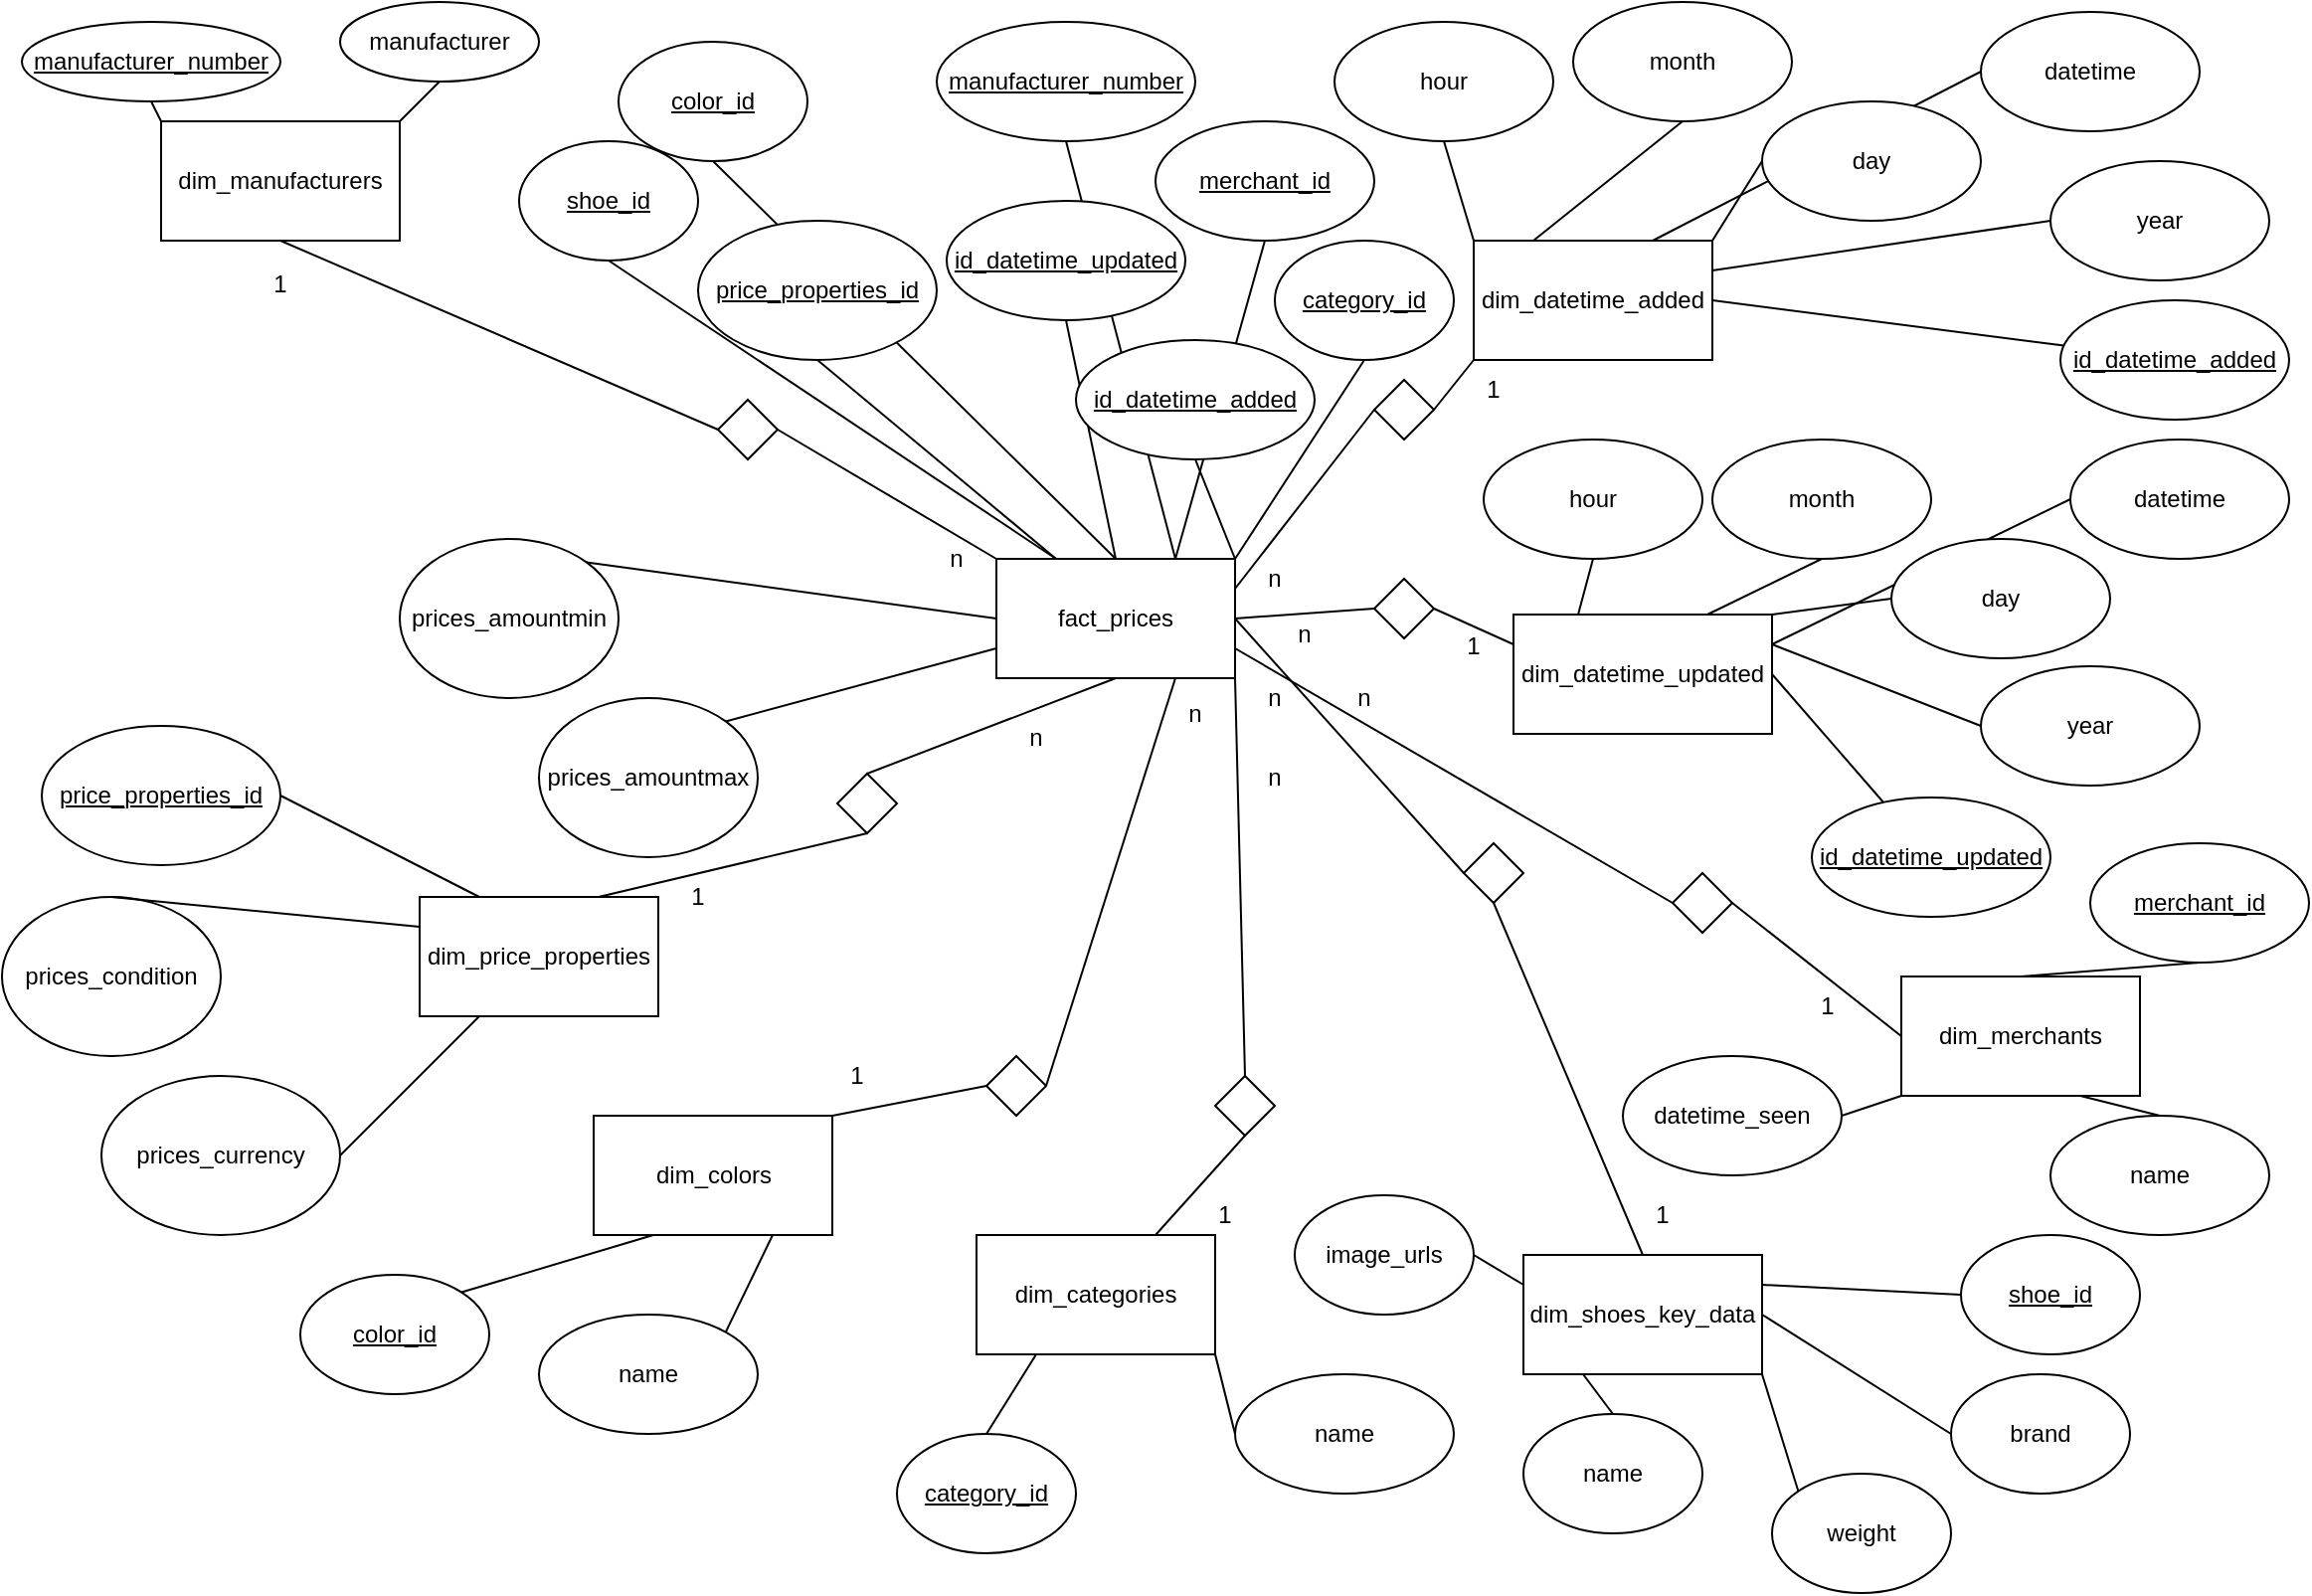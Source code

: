 <mxfile version="17.2.4" type="device"><diagram id="G5-eMCKx-v2R43UTRQHc" name="Seite-1"><mxGraphModel dx="1342" dy="1025" grid="1" gridSize="10" guides="1" tooltips="1" connect="1" arrows="1" fold="1" page="1" pageScale="1" pageWidth="1169" pageHeight="827" math="0" shadow="0"><root><mxCell id="0"/><mxCell id="1" parent="0"/><mxCell id="Bftpo9-n0Jz7RpB1XLd3-3" value="" style="endArrow=none;html=1;entryX=0;entryY=0.5;entryDx=0;entryDy=0;exitX=1;exitY=0.25;exitDx=0;exitDy=0;" parent="1" source="89u8BPrS_BYqAdpew1-S-1" target="Bftpo9-n0Jz7RpB1XLd3-4" edge="1"><mxGeometry width="50" height="50" relative="1" as="geometry"><mxPoint x="877.5" y="345" as="sourcePoint"/><mxPoint x="1082.5" y="320" as="targetPoint"/></mxGeometry></mxCell><mxCell id="Bftpo9-n0Jz7RpB1XLd3-2" value="" style="endArrow=none;html=1;entryX=0;entryY=0.5;entryDx=0;entryDy=0;exitX=0.75;exitY=0;exitDx=0;exitDy=0;" parent="1" source="UDR4d4buY-KJg0Z06JHz-38" target="Bftpo9-n0Jz7RpB1XLd3-1" edge="1"><mxGeometry width="50" height="50" relative="1" as="geometry"><mxPoint x="970" y="85" as="sourcePoint"/><mxPoint x="1035" y="105" as="targetPoint"/></mxGeometry></mxCell><mxCell id="89u8BPrS_BYqAdpew1-S-20" value="" style="endArrow=none;html=1;rounded=0;entryX=0.5;entryY=1;entryDx=0;entryDy=0;exitX=0.5;exitY=0;exitDx=0;exitDy=0;" parent="1" source="UDR4d4buY-KJg0Z06JHz-1" target="89u8BPrS_BYqAdpew1-S-17" edge="1"><mxGeometry width="50" height="50" relative="1" as="geometry"><mxPoint x="960" y="440" as="sourcePoint"/><mxPoint x="1010" y="390" as="targetPoint"/></mxGeometry></mxCell><mxCell id="UDR4d4buY-KJg0Z06JHz-93" value="" style="endArrow=none;html=1;entryX=0.5;entryY=1;entryDx=0;entryDy=0;exitX=0.75;exitY=0;exitDx=0;exitDy=0;" parent="1" source="UDR4d4buY-KJg0Z06JHz-1" target="UDR4d4buY-KJg0Z06JHz-20" edge="1"><mxGeometry width="50" height="50" relative="1" as="geometry"><mxPoint x="720" y="370" as="sourcePoint"/><mxPoint x="770" y="320" as="targetPoint"/></mxGeometry></mxCell><mxCell id="5wCv0b--MJAMVADPDnrX-3" value="" style="endArrow=none;html=1;exitX=0.5;exitY=1;exitDx=0;exitDy=0;entryX=0.75;entryY=0;entryDx=0;entryDy=0;" parent="1" source="UDR4d4buY-KJg0Z06JHz-87" target="UDR4d4buY-KJg0Z06JHz-1" edge="1"><mxGeometry width="50" height="50" relative="1" as="geometry"><mxPoint x="740" y="400" as="sourcePoint"/><mxPoint x="790" y="350" as="targetPoint"/></mxGeometry></mxCell><mxCell id="UDR4d4buY-KJg0Z06JHz-123" value="" style="endArrow=none;html=1;entryX=0.75;entryY=1;entryDx=0;entryDy=0;exitX=1;exitY=0.5;exitDx=0;exitDy=0;" parent="1" source="UDR4d4buY-KJg0Z06JHz-113" target="UDR4d4buY-KJg0Z06JHz-1" edge="1"><mxGeometry width="50" height="50" relative="1" as="geometry"><mxPoint x="750" y="440" as="sourcePoint"/><mxPoint x="800" y="390" as="targetPoint"/></mxGeometry></mxCell><mxCell id="UDR4d4buY-KJg0Z06JHz-104" value="" style="endArrow=none;html=1;entryX=0.5;entryY=1;entryDx=0;entryDy=0;exitX=0.5;exitY=0;exitDx=0;exitDy=0;" parent="1" source="UDR4d4buY-KJg0Z06JHz-1" target="UDR4d4buY-KJg0Z06JHz-80" edge="1"><mxGeometry width="50" height="50" relative="1" as="geometry"><mxPoint x="700" y="350" as="sourcePoint"/><mxPoint x="750" y="300" as="targetPoint"/></mxGeometry></mxCell><mxCell id="UDR4d4buY-KJg0Z06JHz-1" value="fact_prices" style="rounded=0;whiteSpace=wrap;html=1;" parent="1" vertex="1"><mxGeometry x="500" y="290" width="120" height="60" as="geometry"/></mxCell><mxCell id="UDR4d4buY-KJg0Z06JHz-2" value="dim_manufacturers" style="rounded=0;whiteSpace=wrap;html=1;" parent="1" vertex="1"><mxGeometry x="80" y="70" width="120" height="60" as="geometry"/></mxCell><mxCell id="UDR4d4buY-KJg0Z06JHz-3" value="dim_shoes_key_data" style="rounded=0;whiteSpace=wrap;html=1;" parent="1" vertex="1"><mxGeometry x="765" y="640" width="120" height="60" as="geometry"/></mxCell><mxCell id="UDR4d4buY-KJg0Z06JHz-4" value="" style="rhombus;whiteSpace=wrap;html=1;" parent="1" vertex="1"><mxGeometry x="360" y="210" width="30" height="30" as="geometry"/></mxCell><mxCell id="UDR4d4buY-KJg0Z06JHz-5" value="" style="rhombus;whiteSpace=wrap;html=1;" parent="1" vertex="1"><mxGeometry x="735" y="433" width="30" height="30" as="geometry"/></mxCell><mxCell id="UDR4d4buY-KJg0Z06JHz-8" value="" style="endArrow=none;html=1;entryX=0;entryY=0;entryDx=0;entryDy=0;exitX=1;exitY=0.5;exitDx=0;exitDy=0;" parent="1" source="UDR4d4buY-KJg0Z06JHz-4" target="UDR4d4buY-KJg0Z06JHz-1" edge="1"><mxGeometry width="50" height="50" relative="1" as="geometry"><mxPoint x="520" y="520" as="sourcePoint"/><mxPoint x="570" y="470" as="targetPoint"/></mxGeometry></mxCell><mxCell id="UDR4d4buY-KJg0Z06JHz-9" value="" style="endArrow=none;html=1;entryX=0;entryY=0.5;entryDx=0;entryDy=0;exitX=0.5;exitY=1;exitDx=0;exitDy=0;" parent="1" source="UDR4d4buY-KJg0Z06JHz-2" target="UDR4d4buY-KJg0Z06JHz-4" edge="1"><mxGeometry width="50" height="50" relative="1" as="geometry"><mxPoint x="520" y="520" as="sourcePoint"/><mxPoint x="570" y="470" as="targetPoint"/></mxGeometry></mxCell><mxCell id="UDR4d4buY-KJg0Z06JHz-10" value="" style="endArrow=none;html=1;entryX=1;entryY=0.5;entryDx=0;entryDy=0;exitX=0;exitY=0.5;exitDx=0;exitDy=0;" parent="1" source="UDR4d4buY-KJg0Z06JHz-5" target="UDR4d4buY-KJg0Z06JHz-1" edge="1"><mxGeometry width="50" height="50" relative="1" as="geometry"><mxPoint x="520" y="520" as="sourcePoint"/><mxPoint x="570" y="470" as="targetPoint"/></mxGeometry></mxCell><mxCell id="UDR4d4buY-KJg0Z06JHz-11" value="" style="endArrow=none;html=1;entryX=0.5;entryY=1;entryDx=0;entryDy=0;exitX=0.5;exitY=0;exitDx=0;exitDy=0;" parent="1" source="UDR4d4buY-KJg0Z06JHz-3" target="UDR4d4buY-KJg0Z06JHz-5" edge="1"><mxGeometry width="50" height="50" relative="1" as="geometry"><mxPoint x="520" y="520" as="sourcePoint"/><mxPoint x="570" y="470" as="targetPoint"/></mxGeometry></mxCell><mxCell id="UDR4d4buY-KJg0Z06JHz-12" value="n" style="text;html=1;strokeColor=none;fillColor=none;align=center;verticalAlign=middle;whiteSpace=wrap;rounded=0;" parent="1" vertex="1"><mxGeometry x="460" y="280" width="40" height="20" as="geometry"/></mxCell><mxCell id="UDR4d4buY-KJg0Z06JHz-13" value="n" style="text;html=1;strokeColor=none;fillColor=none;align=center;verticalAlign=middle;whiteSpace=wrap;rounded=0;" parent="1" vertex="1"><mxGeometry x="620" y="350" width="40" height="20" as="geometry"/></mxCell><mxCell id="UDR4d4buY-KJg0Z06JHz-14" value="1" style="text;html=1;strokeColor=none;fillColor=none;align=center;verticalAlign=middle;whiteSpace=wrap;rounded=0;" parent="1" vertex="1"><mxGeometry x="815" y="610" width="40" height="20" as="geometry"/></mxCell><mxCell id="UDR4d4buY-KJg0Z06JHz-15" value="1" style="text;html=1;strokeColor=none;fillColor=none;align=center;verticalAlign=middle;whiteSpace=wrap;rounded=0;" parent="1" vertex="1"><mxGeometry x="120" y="142" width="40" height="20" as="geometry"/></mxCell><mxCell id="UDR4d4buY-KJg0Z06JHz-16" value="&lt;u&gt;shoe_id&lt;/u&gt;" style="ellipse;whiteSpace=wrap;html=1;" parent="1" vertex="1"><mxGeometry x="985" y="630" width="90" height="60" as="geometry"/></mxCell><mxCell id="UDR4d4buY-KJg0Z06JHz-17" value="" style="endArrow=none;html=1;entryX=1;entryY=0.25;entryDx=0;entryDy=0;exitX=0;exitY=0.5;exitDx=0;exitDy=0;" parent="1" source="UDR4d4buY-KJg0Z06JHz-16" target="UDR4d4buY-KJg0Z06JHz-3" edge="1"><mxGeometry width="50" height="50" relative="1" as="geometry"><mxPoint x="670" y="350" as="sourcePoint"/><mxPoint x="670" y="300" as="targetPoint"/></mxGeometry></mxCell><mxCell id="UDR4d4buY-KJg0Z06JHz-18" value="brand" style="ellipse;whiteSpace=wrap;html=1;" parent="1" vertex="1"><mxGeometry x="980" y="700" width="90" height="60" as="geometry"/></mxCell><mxCell id="UDR4d4buY-KJg0Z06JHz-19" value="" style="endArrow=none;html=1;entryX=1;entryY=0.5;entryDx=0;entryDy=0;exitX=0;exitY=0.5;exitDx=0;exitDy=0;" parent="1" source="UDR4d4buY-KJg0Z06JHz-18" target="UDR4d4buY-KJg0Z06JHz-3" edge="1"><mxGeometry width="50" height="50" relative="1" as="geometry"><mxPoint x="620" y="550" as="sourcePoint"/><mxPoint x="670" y="500" as="targetPoint"/></mxGeometry></mxCell><mxCell id="UDR4d4buY-KJg0Z06JHz-20" value="&lt;u&gt;manufacturer_number&lt;/u&gt;" style="ellipse;whiteSpace=wrap;html=1;" parent="1" vertex="1"><mxGeometry x="470" y="20" width="130" height="60" as="geometry"/></mxCell><mxCell id="UDR4d4buY-KJg0Z06JHz-21" value="&lt;u&gt;shoe_id&lt;/u&gt;" style="ellipse;whiteSpace=wrap;html=1;" parent="1" vertex="1"><mxGeometry x="260" y="80" width="90" height="60" as="geometry"/></mxCell><mxCell id="UDR4d4buY-KJg0Z06JHz-22" value="" style="endArrow=none;html=1;entryX=0.5;entryY=1;entryDx=0;entryDy=0;exitX=0.25;exitY=0;exitDx=0;exitDy=0;" parent="1" source="UDR4d4buY-KJg0Z06JHz-1" target="UDR4d4buY-KJg0Z06JHz-21" edge="1"><mxGeometry width="50" height="50" relative="1" as="geometry"><mxPoint x="620" y="350" as="sourcePoint"/><mxPoint x="670" y="300" as="targetPoint"/></mxGeometry></mxCell><mxCell id="UDR4d4buY-KJg0Z06JHz-24" value="&lt;u&gt;manufacturer_number&lt;/u&gt;" style="ellipse;whiteSpace=wrap;html=1;" parent="1" vertex="1"><mxGeometry x="10" y="20" width="130" height="40" as="geometry"/></mxCell><mxCell id="UDR4d4buY-KJg0Z06JHz-25" value="" style="endArrow=none;html=1;entryX=0.5;entryY=1;entryDx=0;entryDy=0;exitX=0;exitY=0;exitDx=0;exitDy=0;" parent="1" source="UDR4d4buY-KJg0Z06JHz-2" target="UDR4d4buY-KJg0Z06JHz-24" edge="1"><mxGeometry width="50" height="50" relative="1" as="geometry"><mxPoint x="620" y="250" as="sourcePoint"/><mxPoint x="670" y="200" as="targetPoint"/></mxGeometry></mxCell><mxCell id="UDR4d4buY-KJg0Z06JHz-26" value="manufacturer" style="ellipse;whiteSpace=wrap;html=1;" parent="1" vertex="1"><mxGeometry x="170" y="10" width="100" height="40" as="geometry"/></mxCell><mxCell id="UDR4d4buY-KJg0Z06JHz-27" value="" style="endArrow=none;html=1;entryX=0.5;entryY=1;entryDx=0;entryDy=0;exitX=1;exitY=0;exitDx=0;exitDy=0;" parent="1" source="UDR4d4buY-KJg0Z06JHz-2" target="UDR4d4buY-KJg0Z06JHz-26" edge="1"><mxGeometry width="50" height="50" relative="1" as="geometry"><mxPoint x="620" y="250" as="sourcePoint"/><mxPoint x="670" y="200" as="targetPoint"/></mxGeometry></mxCell><mxCell id="UDR4d4buY-KJg0Z06JHz-28" value="prices_amountmin" style="ellipse;whiteSpace=wrap;html=1;" parent="1" vertex="1"><mxGeometry x="200" y="280" width="110" height="80" as="geometry"/></mxCell><mxCell id="UDR4d4buY-KJg0Z06JHz-29" value="prices_amountmax" style="ellipse;whiteSpace=wrap;html=1;" parent="1" vertex="1"><mxGeometry x="270" y="360" width="110" height="80" as="geometry"/></mxCell><mxCell id="UDR4d4buY-KJg0Z06JHz-30" value="" style="endArrow=none;html=1;entryX=1;entryY=0;entryDx=0;entryDy=0;exitX=0;exitY=0.5;exitDx=0;exitDy=0;" parent="1" source="UDR4d4buY-KJg0Z06JHz-1" target="UDR4d4buY-KJg0Z06JHz-28" edge="1"><mxGeometry width="50" height="50" relative="1" as="geometry"><mxPoint x="620" y="350" as="sourcePoint"/><mxPoint x="670" y="300" as="targetPoint"/></mxGeometry></mxCell><mxCell id="UDR4d4buY-KJg0Z06JHz-32" value="prices_currency" style="ellipse;whiteSpace=wrap;html=1;" parent="1" vertex="1"><mxGeometry x="50" y="550" width="120" height="80" as="geometry"/></mxCell><mxCell id="UDR4d4buY-KJg0Z06JHz-36" value="prices_condition" style="ellipse;whiteSpace=wrap;html=1;" parent="1" vertex="1"><mxGeometry y="460" width="110" height="80" as="geometry"/></mxCell><mxCell id="UDR4d4buY-KJg0Z06JHz-37" value="dim_price_properties" style="rounded=0;whiteSpace=wrap;html=1;" parent="1" vertex="1"><mxGeometry x="210" y="460" width="120" height="60" as="geometry"/></mxCell><mxCell id="UDR4d4buY-KJg0Z06JHz-38" value="dim_datetime_added" style="rounded=0;whiteSpace=wrap;html=1;" parent="1" vertex="1"><mxGeometry x="740" y="130" width="120" height="60" as="geometry"/></mxCell><mxCell id="UDR4d4buY-KJg0Z06JHz-40" value="" style="rhombus;whiteSpace=wrap;html=1;" parent="1" vertex="1"><mxGeometry x="690" y="200" width="30" height="30" as="geometry"/></mxCell><mxCell id="UDR4d4buY-KJg0Z06JHz-41" value="" style="endArrow=none;html=1;entryX=0;entryY=0.5;entryDx=0;entryDy=0;exitX=1;exitY=0.25;exitDx=0;exitDy=0;" parent="1" source="UDR4d4buY-KJg0Z06JHz-1" target="UDR4d4buY-KJg0Z06JHz-40" edge="1"><mxGeometry width="50" height="50" relative="1" as="geometry"><mxPoint x="650" y="300" as="sourcePoint"/><mxPoint x="710" y="360" as="targetPoint"/></mxGeometry></mxCell><mxCell id="UDR4d4buY-KJg0Z06JHz-42" value="" style="endArrow=none;html=1;entryX=0;entryY=1;entryDx=0;entryDy=0;exitX=1;exitY=0.5;exitDx=0;exitDy=0;" parent="1" source="UDR4d4buY-KJg0Z06JHz-40" target="UDR4d4buY-KJg0Z06JHz-38" edge="1"><mxGeometry width="50" height="50" relative="1" as="geometry"><mxPoint x="660" y="410" as="sourcePoint"/><mxPoint x="710" y="360" as="targetPoint"/></mxGeometry></mxCell><mxCell id="UDR4d4buY-KJg0Z06JHz-46" value="" style="endArrow=none;html=1;exitX=0.5;exitY=0;exitDx=0;exitDy=0;entryX=0;entryY=0.25;entryDx=0;entryDy=0;" parent="1" source="UDR4d4buY-KJg0Z06JHz-36" target="UDR4d4buY-KJg0Z06JHz-37" edge="1"><mxGeometry width="50" height="50" relative="1" as="geometry"><mxPoint x="660" y="410" as="sourcePoint"/><mxPoint x="710" y="360" as="targetPoint"/></mxGeometry></mxCell><mxCell id="UDR4d4buY-KJg0Z06JHz-48" value="" style="rhombus;whiteSpace=wrap;html=1;" parent="1" vertex="1"><mxGeometry x="420" y="398" width="30" height="30" as="geometry"/></mxCell><mxCell id="UDR4d4buY-KJg0Z06JHz-50" value="" style="endArrow=none;html=1;exitX=0.5;exitY=0;exitDx=0;exitDy=0;entryX=0.5;entryY=1;entryDx=0;entryDy=0;" parent="1" source="UDR4d4buY-KJg0Z06JHz-48" target="UDR4d4buY-KJg0Z06JHz-1" edge="1"><mxGeometry width="50" height="50" relative="1" as="geometry"><mxPoint x="660" y="410" as="sourcePoint"/><mxPoint x="710" y="360" as="targetPoint"/></mxGeometry></mxCell><mxCell id="UDR4d4buY-KJg0Z06JHz-51" value="" style="endArrow=none;html=1;exitX=0.75;exitY=0;exitDx=0;exitDy=0;entryX=0.5;entryY=1;entryDx=0;entryDy=0;" parent="1" source="UDR4d4buY-KJg0Z06JHz-37" target="UDR4d4buY-KJg0Z06JHz-48" edge="1"><mxGeometry width="50" height="50" relative="1" as="geometry"><mxPoint x="660" y="410" as="sourcePoint"/><mxPoint x="710" y="360" as="targetPoint"/></mxGeometry></mxCell><mxCell id="UDR4d4buY-KJg0Z06JHz-53" value="n" style="text;html=1;strokeColor=none;fillColor=none;align=center;verticalAlign=middle;whiteSpace=wrap;rounded=0;" parent="1" vertex="1"><mxGeometry x="620" y="290" width="40" height="20" as="geometry"/></mxCell><mxCell id="UDR4d4buY-KJg0Z06JHz-56" value="1" style="text;html=1;strokeColor=none;fillColor=none;align=center;verticalAlign=middle;whiteSpace=wrap;rounded=0;" parent="1" vertex="1"><mxGeometry x="730" y="195" width="40" height="20" as="geometry"/></mxCell><mxCell id="UDR4d4buY-KJg0Z06JHz-57" value="1" style="text;html=1;strokeColor=none;fillColor=none;align=center;verticalAlign=middle;whiteSpace=wrap;rounded=0;" parent="1" vertex="1"><mxGeometry x="330" y="450" width="40" height="20" as="geometry"/></mxCell><mxCell id="UDR4d4buY-KJg0Z06JHz-58" value="&lt;u&gt;id_datetime_added&lt;/u&gt;" style="ellipse;whiteSpace=wrap;html=1;" parent="1" vertex="1"><mxGeometry x="540" y="180" width="120" height="60" as="geometry"/></mxCell><mxCell id="UDR4d4buY-KJg0Z06JHz-62" value="hour" style="ellipse;whiteSpace=wrap;html=1;" parent="1" vertex="1"><mxGeometry x="670" y="20" width="110" height="60" as="geometry"/></mxCell><mxCell id="UDR4d4buY-KJg0Z06JHz-64" value="month" style="ellipse;whiteSpace=wrap;html=1;" parent="1" vertex="1"><mxGeometry x="790" y="10" width="110" height="60" as="geometry"/></mxCell><mxCell id="UDR4d4buY-KJg0Z06JHz-65" value="day" style="ellipse;whiteSpace=wrap;html=1;" parent="1" vertex="1"><mxGeometry x="885" y="60" width="110" height="60" as="geometry"/></mxCell><mxCell id="UDR4d4buY-KJg0Z06JHz-66" value="year" style="ellipse;whiteSpace=wrap;html=1;" parent="1" vertex="1"><mxGeometry x="1030" y="90" width="110" height="60" as="geometry"/></mxCell><mxCell id="UDR4d4buY-KJg0Z06JHz-67" value="" style="endArrow=none;html=1;entryX=0.5;entryY=1;entryDx=0;entryDy=0;exitX=0;exitY=0;exitDx=0;exitDy=0;" parent="1" source="UDR4d4buY-KJg0Z06JHz-38" target="UDR4d4buY-KJg0Z06JHz-62" edge="1"><mxGeometry width="50" height="50" relative="1" as="geometry"><mxPoint x="510" y="250" as="sourcePoint"/><mxPoint x="560" y="200" as="targetPoint"/></mxGeometry></mxCell><mxCell id="UDR4d4buY-KJg0Z06JHz-68" value="" style="endArrow=none;html=1;entryX=0.5;entryY=1;entryDx=0;entryDy=0;exitX=0.25;exitY=0;exitDx=0;exitDy=0;" parent="1" source="UDR4d4buY-KJg0Z06JHz-38" target="UDR4d4buY-KJg0Z06JHz-64" edge="1"><mxGeometry width="50" height="50" relative="1" as="geometry"><mxPoint x="770" y="120" as="sourcePoint"/><mxPoint x="560" y="200" as="targetPoint"/></mxGeometry></mxCell><mxCell id="UDR4d4buY-KJg0Z06JHz-69" value="" style="endArrow=none;html=1;entryX=0;entryY=0.5;entryDx=0;entryDy=0;exitX=1;exitY=0;exitDx=0;exitDy=0;" parent="1" source="UDR4d4buY-KJg0Z06JHz-38" target="UDR4d4buY-KJg0Z06JHz-65" edge="1"><mxGeometry width="50" height="50" relative="1" as="geometry"><mxPoint x="860" y="170" as="sourcePoint"/><mxPoint x="925" y="150" as="targetPoint"/></mxGeometry></mxCell><mxCell id="UDR4d4buY-KJg0Z06JHz-70" value="" style="endArrow=none;html=1;entryX=0;entryY=0.5;entryDx=0;entryDy=0;exitX=1;exitY=0.25;exitDx=0;exitDy=0;" parent="1" source="UDR4d4buY-KJg0Z06JHz-38" target="UDR4d4buY-KJg0Z06JHz-66" edge="1"><mxGeometry width="50" height="50" relative="1" as="geometry"><mxPoint x="510" y="250" as="sourcePoint"/><mxPoint x="560" y="200" as="targetPoint"/></mxGeometry></mxCell><mxCell id="UDR4d4buY-KJg0Z06JHz-73" value="&lt;u&gt;id_datetime_added&lt;/u&gt;" style="ellipse;whiteSpace=wrap;html=1;" parent="1" vertex="1"><mxGeometry x="1035" y="160" width="115" height="60" as="geometry"/></mxCell><mxCell id="UDR4d4buY-KJg0Z06JHz-74" value="" style="endArrow=none;html=1;entryX=1;entryY=0.5;entryDx=0;entryDy=0;" parent="1" source="UDR4d4buY-KJg0Z06JHz-73" target="UDR4d4buY-KJg0Z06JHz-38" edge="1"><mxGeometry width="50" height="50" relative="1" as="geometry"><mxPoint x="510" y="370" as="sourcePoint"/><mxPoint x="560" y="320" as="targetPoint"/></mxGeometry></mxCell><mxCell id="UDR4d4buY-KJg0Z06JHz-75" value="&lt;span&gt;&lt;u&gt;price_properties_id&lt;/u&gt;&lt;/span&gt;" style="ellipse;whiteSpace=wrap;html=1;" parent="1" vertex="1"><mxGeometry x="20" y="374" width="120" height="70" as="geometry"/></mxCell><mxCell id="UDR4d4buY-KJg0Z06JHz-76" value="" style="endArrow=none;html=1;exitX=0.25;exitY=0;exitDx=0;exitDy=0;entryX=1;entryY=0.5;entryDx=0;entryDy=0;" parent="1" source="UDR4d4buY-KJg0Z06JHz-37" target="UDR4d4buY-KJg0Z06JHz-75" edge="1"><mxGeometry width="50" height="50" relative="1" as="geometry"><mxPoint x="660" y="410" as="sourcePoint"/><mxPoint x="710" y="360" as="targetPoint"/></mxGeometry></mxCell><mxCell id="UDR4d4buY-KJg0Z06JHz-77" value="name" style="ellipse;whiteSpace=wrap;html=1;" parent="1" vertex="1"><mxGeometry x="765" y="720" width="90" height="60" as="geometry"/></mxCell><mxCell id="UDR4d4buY-KJg0Z06JHz-79" value="" style="endArrow=none;html=1;exitX=0.5;exitY=0;exitDx=0;exitDy=0;entryX=0.25;entryY=1;entryDx=0;entryDy=0;" parent="1" source="UDR4d4buY-KJg0Z06JHz-77" target="UDR4d4buY-KJg0Z06JHz-3" edge="1"><mxGeometry width="50" height="50" relative="1" as="geometry"><mxPoint x="660" y="410" as="sourcePoint"/><mxPoint x="710" y="360" as="targetPoint"/></mxGeometry></mxCell><mxCell id="UDR4d4buY-KJg0Z06JHz-80" value="&lt;u&gt;color_id&lt;/u&gt;" style="ellipse;whiteSpace=wrap;html=1;" parent="1" vertex="1"><mxGeometry x="310" y="30" width="95" height="60" as="geometry"/></mxCell><mxCell id="UDR4d4buY-KJg0Z06JHz-83" value="&lt;u&gt;category_id&lt;/u&gt;" style="ellipse;whiteSpace=wrap;html=1;" parent="1" vertex="1"><mxGeometry x="640" y="130" width="90" height="60" as="geometry"/></mxCell><mxCell id="UDR4d4buY-KJg0Z06JHz-85" value="image_urls" style="ellipse;whiteSpace=wrap;html=1;" parent="1" vertex="1"><mxGeometry x="650" y="610" width="90" height="60" as="geometry"/></mxCell><mxCell id="UDR4d4buY-KJg0Z06JHz-86" value="" style="endArrow=none;html=1;entryX=0;entryY=0.25;entryDx=0;entryDy=0;exitX=1;exitY=0.5;exitDx=0;exitDy=0;" parent="1" source="UDR4d4buY-KJg0Z06JHz-85" target="UDR4d4buY-KJg0Z06JHz-3" edge="1"><mxGeometry width="50" height="50" relative="1" as="geometry"><mxPoint x="660" y="410" as="sourcePoint"/><mxPoint x="710" y="360" as="targetPoint"/></mxGeometry></mxCell><mxCell id="UDR4d4buY-KJg0Z06JHz-87" value="&lt;u&gt;merchant_id&lt;/u&gt;" style="ellipse;whiteSpace=wrap;html=1;" parent="1" vertex="1"><mxGeometry x="580" y="70" width="110" height="60" as="geometry"/></mxCell><mxCell id="UDR4d4buY-KJg0Z06JHz-90" value="weight" style="ellipse;whiteSpace=wrap;html=1;" parent="1" vertex="1"><mxGeometry x="890" y="750" width="90" height="60" as="geometry"/></mxCell><mxCell id="UDR4d4buY-KJg0Z06JHz-91" value="" style="endArrow=none;html=1;entryX=1;entryY=1;entryDx=0;entryDy=0;exitX=0;exitY=0;exitDx=0;exitDy=0;" parent="1" source="UDR4d4buY-KJg0Z06JHz-90" target="UDR4d4buY-KJg0Z06JHz-3" edge="1"><mxGeometry width="50" height="50" relative="1" as="geometry"><mxPoint x="660" y="410" as="sourcePoint"/><mxPoint x="710" y="360" as="targetPoint"/></mxGeometry></mxCell><mxCell id="UDR4d4buY-KJg0Z06JHz-95" value="" style="endArrow=none;html=1;exitX=1;exitY=0.5;exitDx=0;exitDy=0;entryX=0.25;entryY=1;entryDx=0;entryDy=0;" parent="1" source="UDR4d4buY-KJg0Z06JHz-32" target="UDR4d4buY-KJg0Z06JHz-37" edge="1"><mxGeometry width="50" height="50" relative="1" as="geometry"><mxPoint x="720" y="370" as="sourcePoint"/><mxPoint x="770" y="320" as="targetPoint"/></mxGeometry></mxCell><mxCell id="UDR4d4buY-KJg0Z06JHz-52" value="n" style="text;html=1;strokeColor=none;fillColor=none;align=center;verticalAlign=middle;whiteSpace=wrap;rounded=0;" parent="1" vertex="1"><mxGeometry x="500" y="370" width="40" height="20" as="geometry"/></mxCell><mxCell id="UDR4d4buY-KJg0Z06JHz-98" value="" style="endArrow=none;html=1;exitX=1;exitY=0;exitDx=0;exitDy=0;entryX=0;entryY=0.75;entryDx=0;entryDy=0;" parent="1" source="UDR4d4buY-KJg0Z06JHz-29" target="UDR4d4buY-KJg0Z06JHz-1" edge="1"><mxGeometry width="50" height="50" relative="1" as="geometry"><mxPoint x="540" y="400" as="sourcePoint"/><mxPoint x="500" y="350" as="targetPoint"/></mxGeometry></mxCell><mxCell id="UDR4d4buY-KJg0Z06JHz-100" value="dim_merchants" style="rounded=0;whiteSpace=wrap;html=1;" parent="1" vertex="1"><mxGeometry x="955" y="500" width="120" height="60" as="geometry"/></mxCell><mxCell id="UDR4d4buY-KJg0Z06JHz-101" value="dim_colors" style="rounded=0;whiteSpace=wrap;html=1;" parent="1" vertex="1"><mxGeometry x="297.5" y="570" width="120" height="60" as="geometry"/></mxCell><mxCell id="UDR4d4buY-KJg0Z06JHz-102" value="dim_categories" style="rounded=0;whiteSpace=wrap;html=1;" parent="1" vertex="1"><mxGeometry x="490" y="630" width="120" height="60" as="geometry"/></mxCell><mxCell id="UDR4d4buY-KJg0Z06JHz-103" value="" style="endArrow=none;html=1;entryX=0.5;entryY=1;entryDx=0;entryDy=0;exitX=1;exitY=0;exitDx=0;exitDy=0;" parent="1" source="UDR4d4buY-KJg0Z06JHz-1" target="UDR4d4buY-KJg0Z06JHz-83" edge="1"><mxGeometry width="50" height="50" relative="1" as="geometry"><mxPoint x="700" y="350" as="sourcePoint"/><mxPoint x="750" y="300" as="targetPoint"/></mxGeometry></mxCell><mxCell id="UDR4d4buY-KJg0Z06JHz-106" value="&lt;u&gt;merchant_id&lt;/u&gt;" style="ellipse;whiteSpace=wrap;html=1;" parent="1" vertex="1"><mxGeometry x="1050" y="433" width="110" height="60" as="geometry"/></mxCell><mxCell id="UDR4d4buY-KJg0Z06JHz-107" value="name" style="ellipse;whiteSpace=wrap;html=1;" parent="1" vertex="1"><mxGeometry x="1030" y="570" width="110" height="60" as="geometry"/></mxCell><mxCell id="UDR4d4buY-KJg0Z06JHz-108" value="" style="endArrow=none;html=1;entryX=0.5;entryY=1;entryDx=0;entryDy=0;exitX=0.5;exitY=0;exitDx=0;exitDy=0;" parent="1" source="UDR4d4buY-KJg0Z06JHz-100" target="UDR4d4buY-KJg0Z06JHz-106" edge="1"><mxGeometry width="50" height="50" relative="1" as="geometry"><mxPoint x="700" y="350" as="sourcePoint"/><mxPoint x="750" y="300" as="targetPoint"/></mxGeometry></mxCell><mxCell id="UDR4d4buY-KJg0Z06JHz-109" value="" style="endArrow=none;html=1;entryX=0.5;entryY=0;entryDx=0;entryDy=0;exitX=0.75;exitY=1;exitDx=0;exitDy=0;" parent="1" source="UDR4d4buY-KJg0Z06JHz-100" target="UDR4d4buY-KJg0Z06JHz-107" edge="1"><mxGeometry width="50" height="50" relative="1" as="geometry"><mxPoint x="700" y="350" as="sourcePoint"/><mxPoint x="750" y="300" as="targetPoint"/></mxGeometry></mxCell><mxCell id="UDR4d4buY-KJg0Z06JHz-110" value="" style="rhombus;whiteSpace=wrap;html=1;" parent="1" vertex="1"><mxGeometry x="840" y="448" width="30" height="30" as="geometry"/></mxCell><mxCell id="UDR4d4buY-KJg0Z06JHz-112" value="" style="rhombus;whiteSpace=wrap;html=1;" parent="1" vertex="1"><mxGeometry x="610" y="550" width="30" height="30" as="geometry"/></mxCell><mxCell id="UDR4d4buY-KJg0Z06JHz-113" value="" style="rhombus;whiteSpace=wrap;html=1;" parent="1" vertex="1"><mxGeometry x="495" y="540" width="30" height="30" as="geometry"/></mxCell><mxCell id="UDR4d4buY-KJg0Z06JHz-114" value="" style="endArrow=none;html=1;entryX=0;entryY=0.5;entryDx=0;entryDy=0;exitX=1;exitY=0.75;exitDx=0;exitDy=0;" parent="1" source="UDR4d4buY-KJg0Z06JHz-1" target="UDR4d4buY-KJg0Z06JHz-110" edge="1"><mxGeometry width="50" height="50" relative="1" as="geometry"><mxPoint x="660" y="330" as="sourcePoint"/><mxPoint x="750" y="300" as="targetPoint"/></mxGeometry></mxCell><mxCell id="UDR4d4buY-KJg0Z06JHz-116" value="" style="endArrow=none;html=1;entryX=0;entryY=0.5;entryDx=0;entryDy=0;exitX=1;exitY=0.5;exitDx=0;exitDy=0;" parent="1" source="UDR4d4buY-KJg0Z06JHz-110" target="UDR4d4buY-KJg0Z06JHz-100" edge="1"><mxGeometry width="50" height="50" relative="1" as="geometry"><mxPoint x="700" y="350" as="sourcePoint"/><mxPoint x="750" y="300" as="targetPoint"/></mxGeometry></mxCell><mxCell id="UDR4d4buY-KJg0Z06JHz-117" value="n" style="text;html=1;strokeColor=none;fillColor=none;align=center;verticalAlign=middle;whiteSpace=wrap;rounded=0;" parent="1" vertex="1"><mxGeometry x="665" y="350" width="40" height="20" as="geometry"/></mxCell><mxCell id="UDR4d4buY-KJg0Z06JHz-120" value="1" style="text;html=1;strokeColor=none;fillColor=none;align=center;verticalAlign=middle;whiteSpace=wrap;rounded=0;" parent="1" vertex="1"><mxGeometry x="898" y="505" width="40" height="20" as="geometry"/></mxCell><mxCell id="UDR4d4buY-KJg0Z06JHz-121" value="" style="endArrow=none;html=1;entryX=1;entryY=1;entryDx=0;entryDy=0;exitX=0.5;exitY=0;exitDx=0;exitDy=0;" parent="1" source="UDR4d4buY-KJg0Z06JHz-112" target="UDR4d4buY-KJg0Z06JHz-1" edge="1"><mxGeometry width="50" height="50" relative="1" as="geometry"><mxPoint x="750" y="440" as="sourcePoint"/><mxPoint x="800" y="390" as="targetPoint"/></mxGeometry></mxCell><mxCell id="UDR4d4buY-KJg0Z06JHz-122" value="" style="endArrow=none;html=1;entryX=0.5;entryY=1;entryDx=0;entryDy=0;exitX=0.75;exitY=0;exitDx=0;exitDy=0;" parent="1" source="UDR4d4buY-KJg0Z06JHz-102" target="UDR4d4buY-KJg0Z06JHz-112" edge="1"><mxGeometry width="50" height="50" relative="1" as="geometry"><mxPoint x="750" y="440" as="sourcePoint"/><mxPoint x="800" y="390" as="targetPoint"/></mxGeometry></mxCell><mxCell id="UDR4d4buY-KJg0Z06JHz-124" value="" style="endArrow=none;html=1;entryX=1;entryY=0;entryDx=0;entryDy=0;exitX=0;exitY=0.5;exitDx=0;exitDy=0;" parent="1" source="UDR4d4buY-KJg0Z06JHz-113" target="UDR4d4buY-KJg0Z06JHz-101" edge="1"><mxGeometry width="50" height="50" relative="1" as="geometry"><mxPoint x="750" y="440" as="sourcePoint"/><mxPoint x="800" y="390" as="targetPoint"/></mxGeometry></mxCell><mxCell id="UDR4d4buY-KJg0Z06JHz-125" value="n" style="text;html=1;strokeColor=none;fillColor=none;align=center;verticalAlign=middle;whiteSpace=wrap;rounded=0;" parent="1" vertex="1"><mxGeometry x="620" y="390" width="40" height="20" as="geometry"/></mxCell><mxCell id="UDR4d4buY-KJg0Z06JHz-127" value="n" style="text;html=1;strokeColor=none;fillColor=none;align=center;verticalAlign=middle;whiteSpace=wrap;rounded=0;" parent="1" vertex="1"><mxGeometry x="580" y="358" width="40" height="20" as="geometry"/></mxCell><mxCell id="UDR4d4buY-KJg0Z06JHz-129" value="1" style="text;html=1;strokeColor=none;fillColor=none;align=center;verticalAlign=middle;whiteSpace=wrap;rounded=0;" parent="1" vertex="1"><mxGeometry x="410" y="540" width="40" height="20" as="geometry"/></mxCell><mxCell id="UDR4d4buY-KJg0Z06JHz-130" value="1" style="text;html=1;strokeColor=none;fillColor=none;align=center;verticalAlign=middle;whiteSpace=wrap;rounded=0;" parent="1" vertex="1"><mxGeometry x="595" y="610" width="40" height="20" as="geometry"/></mxCell><mxCell id="UDR4d4buY-KJg0Z06JHz-131" value="name" style="ellipse;whiteSpace=wrap;html=1;" parent="1" vertex="1"><mxGeometry x="620" y="700" width="110" height="60" as="geometry"/></mxCell><mxCell id="UDR4d4buY-KJg0Z06JHz-132" value="&lt;u&gt;category_id&lt;/u&gt;" style="ellipse;whiteSpace=wrap;html=1;" parent="1" vertex="1"><mxGeometry x="450" y="730" width="90" height="60" as="geometry"/></mxCell><mxCell id="UDR4d4buY-KJg0Z06JHz-133" value="&lt;u&gt;color_id&lt;/u&gt;" style="ellipse;whiteSpace=wrap;html=1;" parent="1" vertex="1"><mxGeometry x="150" y="650" width="95" height="60" as="geometry"/></mxCell><mxCell id="UDR4d4buY-KJg0Z06JHz-134" value="name" style="ellipse;whiteSpace=wrap;html=1;" parent="1" vertex="1"><mxGeometry x="270" y="670" width="110" height="60" as="geometry"/></mxCell><mxCell id="UDR4d4buY-KJg0Z06JHz-135" value="" style="endArrow=none;html=1;entryX=0;entryY=0.5;entryDx=0;entryDy=0;exitX=1;exitY=1;exitDx=0;exitDy=0;" parent="1" source="UDR4d4buY-KJg0Z06JHz-102" target="UDR4d4buY-KJg0Z06JHz-131" edge="1"><mxGeometry width="50" height="50" relative="1" as="geometry"><mxPoint x="430" y="450" as="sourcePoint"/><mxPoint x="480" y="400" as="targetPoint"/></mxGeometry></mxCell><mxCell id="UDR4d4buY-KJg0Z06JHz-136" value="" style="endArrow=none;html=1;entryX=0.25;entryY=1;entryDx=0;entryDy=0;exitX=0.5;exitY=0;exitDx=0;exitDy=0;" parent="1" source="UDR4d4buY-KJg0Z06JHz-132" target="UDR4d4buY-KJg0Z06JHz-102" edge="1"><mxGeometry width="50" height="50" relative="1" as="geometry"><mxPoint x="430" y="450" as="sourcePoint"/><mxPoint x="480" y="400" as="targetPoint"/></mxGeometry></mxCell><mxCell id="UDR4d4buY-KJg0Z06JHz-137" value="" style="endArrow=none;html=1;entryX=0.75;entryY=1;entryDx=0;entryDy=0;exitX=1;exitY=0;exitDx=0;exitDy=0;" parent="1" source="UDR4d4buY-KJg0Z06JHz-134" target="UDR4d4buY-KJg0Z06JHz-101" edge="1"><mxGeometry width="50" height="50" relative="1" as="geometry"><mxPoint x="430" y="450" as="sourcePoint"/><mxPoint x="480" y="400" as="targetPoint"/></mxGeometry></mxCell><mxCell id="UDR4d4buY-KJg0Z06JHz-138" value="" style="endArrow=none;html=1;entryX=0.25;entryY=1;entryDx=0;entryDy=0;exitX=1;exitY=0;exitDx=0;exitDy=0;" parent="1" source="UDR4d4buY-KJg0Z06JHz-133" target="UDR4d4buY-KJg0Z06JHz-101" edge="1"><mxGeometry width="50" height="50" relative="1" as="geometry"><mxPoint x="430" y="450" as="sourcePoint"/><mxPoint x="480" y="400" as="targetPoint"/></mxGeometry></mxCell><mxCell id="UDR4d4buY-KJg0Z06JHz-71" value="&lt;span&gt;&lt;u&gt;price_properties_id&lt;/u&gt;&lt;/span&gt;" style="ellipse;whiteSpace=wrap;html=1;" parent="1" vertex="1"><mxGeometry x="350" y="120" width="120" height="70" as="geometry"/></mxCell><mxCell id="5wCv0b--MJAMVADPDnrX-5" value="" style="endArrow=none;html=1;entryX=0.5;entryY=1;entryDx=0;entryDy=0;exitX=0.25;exitY=0;exitDx=0;exitDy=0;" parent="1" source="UDR4d4buY-KJg0Z06JHz-1" target="UDR4d4buY-KJg0Z06JHz-71" edge="1"><mxGeometry width="50" height="50" relative="1" as="geometry"><mxPoint x="530" y="290" as="sourcePoint"/><mxPoint x="357.5" y="70" as="targetPoint"/></mxGeometry></mxCell><mxCell id="89u8BPrS_BYqAdpew1-S-1" value="dim_datetime_updated" style="rounded=0;whiteSpace=wrap;html=1;" parent="1" vertex="1"><mxGeometry x="760" y="318" width="130" height="60" as="geometry"/></mxCell><mxCell id="89u8BPrS_BYqAdpew1-S-2" value="" style="rhombus;whiteSpace=wrap;html=1;" parent="1" vertex="1"><mxGeometry x="690" y="300" width="30" height="30" as="geometry"/></mxCell><mxCell id="89u8BPrS_BYqAdpew1-S-3" value="" style="endArrow=none;html=1;entryX=0;entryY=0.5;entryDx=0;entryDy=0;exitX=1;exitY=0.5;exitDx=0;exitDy=0;" parent="1" source="UDR4d4buY-KJg0Z06JHz-1" target="89u8BPrS_BYqAdpew1-S-2" edge="1"><mxGeometry width="50" height="50" relative="1" as="geometry"><mxPoint x="640" y="493" as="sourcePoint"/><mxPoint x="730" y="548" as="targetPoint"/></mxGeometry></mxCell><mxCell id="89u8BPrS_BYqAdpew1-S-4" value="" style="endArrow=none;html=1;entryX=0;entryY=0.25;entryDx=0;entryDy=0;exitX=1;exitY=0.5;exitDx=0;exitDy=0;" parent="1" source="89u8BPrS_BYqAdpew1-S-2" target="89u8BPrS_BYqAdpew1-S-1" edge="1"><mxGeometry width="50" height="50" relative="1" as="geometry"><mxPoint x="680" y="598" as="sourcePoint"/><mxPoint x="730" y="548" as="targetPoint"/></mxGeometry></mxCell><mxCell id="89u8BPrS_BYqAdpew1-S-5" value="hour" style="ellipse;whiteSpace=wrap;html=1;" parent="1" vertex="1"><mxGeometry x="745" y="230" width="110" height="60" as="geometry"/></mxCell><mxCell id="89u8BPrS_BYqAdpew1-S-6" value="month" style="ellipse;whiteSpace=wrap;html=1;" parent="1" vertex="1"><mxGeometry x="860" y="230" width="110" height="60" as="geometry"/></mxCell><mxCell id="89u8BPrS_BYqAdpew1-S-7" value="day" style="ellipse;whiteSpace=wrap;html=1;" parent="1" vertex="1"><mxGeometry x="950" y="280" width="110" height="60" as="geometry"/></mxCell><mxCell id="89u8BPrS_BYqAdpew1-S-8" value="year" style="ellipse;whiteSpace=wrap;html=1;" parent="1" vertex="1"><mxGeometry x="995" y="344" width="110" height="60" as="geometry"/></mxCell><mxCell id="89u8BPrS_BYqAdpew1-S-9" value="" style="endArrow=none;html=1;entryX=0.5;entryY=1;entryDx=0;entryDy=0;exitX=0.25;exitY=0;exitDx=0;exitDy=0;" parent="1" source="89u8BPrS_BYqAdpew1-S-1" target="89u8BPrS_BYqAdpew1-S-5" edge="1"><mxGeometry width="50" height="50" relative="1" as="geometry"><mxPoint x="530" y="438" as="sourcePoint"/><mxPoint x="580" y="388" as="targetPoint"/></mxGeometry></mxCell><mxCell id="89u8BPrS_BYqAdpew1-S-10" value="" style="endArrow=none;html=1;entryX=0.5;entryY=1;entryDx=0;entryDy=0;exitX=0.75;exitY=0;exitDx=0;exitDy=0;" parent="1" source="89u8BPrS_BYqAdpew1-S-1" target="89u8BPrS_BYqAdpew1-S-6" edge="1"><mxGeometry width="50" height="50" relative="1" as="geometry"><mxPoint x="790" y="308" as="sourcePoint"/><mxPoint x="580" y="388" as="targetPoint"/></mxGeometry></mxCell><mxCell id="89u8BPrS_BYqAdpew1-S-11" value="" style="endArrow=none;html=1;entryX=0;entryY=0.5;entryDx=0;entryDy=0;exitX=1;exitY=0;exitDx=0;exitDy=0;" parent="1" source="89u8BPrS_BYqAdpew1-S-1" target="89u8BPrS_BYqAdpew1-S-7" edge="1"><mxGeometry width="50" height="50" relative="1" as="geometry"><mxPoint x="880" y="358" as="sourcePoint"/><mxPoint x="945" y="338" as="targetPoint"/></mxGeometry></mxCell><mxCell id="89u8BPrS_BYqAdpew1-S-12" value="" style="endArrow=none;html=1;entryX=0;entryY=0.5;entryDx=0;entryDy=0;exitX=1;exitY=0.25;exitDx=0;exitDy=0;" parent="1" source="89u8BPrS_BYqAdpew1-S-1" target="89u8BPrS_BYqAdpew1-S-8" edge="1"><mxGeometry width="50" height="50" relative="1" as="geometry"><mxPoint x="530" y="438" as="sourcePoint"/><mxPoint x="580" y="388" as="targetPoint"/></mxGeometry></mxCell><mxCell id="89u8BPrS_BYqAdpew1-S-13" value="&lt;u&gt;id_datetime_updated&lt;/u&gt;" style="ellipse;whiteSpace=wrap;html=1;" parent="1" vertex="1"><mxGeometry x="910" y="410" width="120" height="60" as="geometry"/></mxCell><mxCell id="89u8BPrS_BYqAdpew1-S-14" value="" style="endArrow=none;html=1;entryX=1;entryY=0.5;entryDx=0;entryDy=0;" parent="1" source="89u8BPrS_BYqAdpew1-S-13" target="89u8BPrS_BYqAdpew1-S-1" edge="1"><mxGeometry width="50" height="50" relative="1" as="geometry"><mxPoint x="530" y="558" as="sourcePoint"/><mxPoint x="580" y="508" as="targetPoint"/></mxGeometry></mxCell><mxCell id="89u8BPrS_BYqAdpew1-S-15" value="n" style="text;html=1;strokeColor=none;fillColor=none;align=center;verticalAlign=middle;whiteSpace=wrap;rounded=0;" parent="1" vertex="1"><mxGeometry x="635" y="318" width="40" height="20" as="geometry"/></mxCell><mxCell id="89u8BPrS_BYqAdpew1-S-16" value="1" style="text;html=1;strokeColor=none;fillColor=none;align=center;verticalAlign=middle;whiteSpace=wrap;rounded=0;" parent="1" vertex="1"><mxGeometry x="720" y="324" width="40" height="20" as="geometry"/></mxCell><mxCell id="89u8BPrS_BYqAdpew1-S-17" value="&lt;u&gt;id_datetime_updated&lt;/u&gt;" style="ellipse;whiteSpace=wrap;html=1;" parent="1" vertex="1"><mxGeometry x="475" y="110" width="120" height="60" as="geometry"/></mxCell><mxCell id="89u8BPrS_BYqAdpew1-S-19" value="" style="endArrow=none;html=1;rounded=0;entryX=0.5;entryY=1;entryDx=0;entryDy=0;exitX=1;exitY=0;exitDx=0;exitDy=0;" parent="1" source="UDR4d4buY-KJg0Z06JHz-1" target="UDR4d4buY-KJg0Z06JHz-58" edge="1"><mxGeometry width="50" height="50" relative="1" as="geometry"><mxPoint x="960" y="440" as="sourcePoint"/><mxPoint x="1010" y="390" as="targetPoint"/></mxGeometry></mxCell><mxCell id="Bftpo9-n0Jz7RpB1XLd3-1" value="datetime" style="ellipse;whiteSpace=wrap;html=1;" parent="1" vertex="1"><mxGeometry x="995" y="15" width="110" height="60" as="geometry"/></mxCell><mxCell id="Bftpo9-n0Jz7RpB1XLd3-4" value="datetime" style="ellipse;whiteSpace=wrap;html=1;" parent="1" vertex="1"><mxGeometry x="1040" y="230" width="110" height="60" as="geometry"/></mxCell><mxCell id="FEpSuTX7yrXW6vzVc_DM-1" value="datetime_seen" style="ellipse;whiteSpace=wrap;html=1;" parent="1" vertex="1"><mxGeometry x="815" y="540" width="110" height="60" as="geometry"/></mxCell><mxCell id="FEpSuTX7yrXW6vzVc_DM-2" value="" style="endArrow=none;html=1;rounded=0;entryX=0;entryY=1;entryDx=0;entryDy=0;exitX=1;exitY=0.5;exitDx=0;exitDy=0;" parent="1" source="FEpSuTX7yrXW6vzVc_DM-1" target="UDR4d4buY-KJg0Z06JHz-100" edge="1"><mxGeometry width="50" height="50" relative="1" as="geometry"><mxPoint x="560" y="550" as="sourcePoint"/><mxPoint x="610" y="500" as="targetPoint"/></mxGeometry></mxCell></root></mxGraphModel></diagram></mxfile>